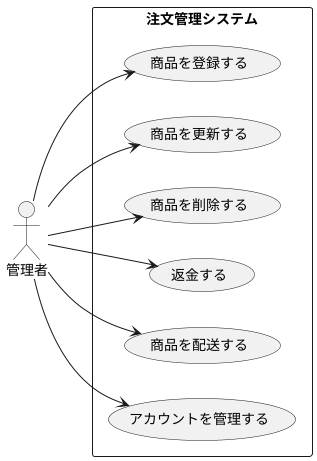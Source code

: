 @startuml BB注文管理システムユースケース図
left to right direction
actor 管理者

rectangle 注文管理システム {
  usecase "商品を登録する" as UC1
  usecase "商品を更新する" as UC2
  usecase "商品を削除する" as UC3
  usecase "返金する" as UC4
  usecase "商品を配送する" as UC5
  usecase "アカウントを管理する" as UC6

}

管理者 --> UC1
管理者 --> UC2
管理者 --> UC3
管理者 --> UC4
管理者 --> UC5
管理者 --> UC6
@enduml
